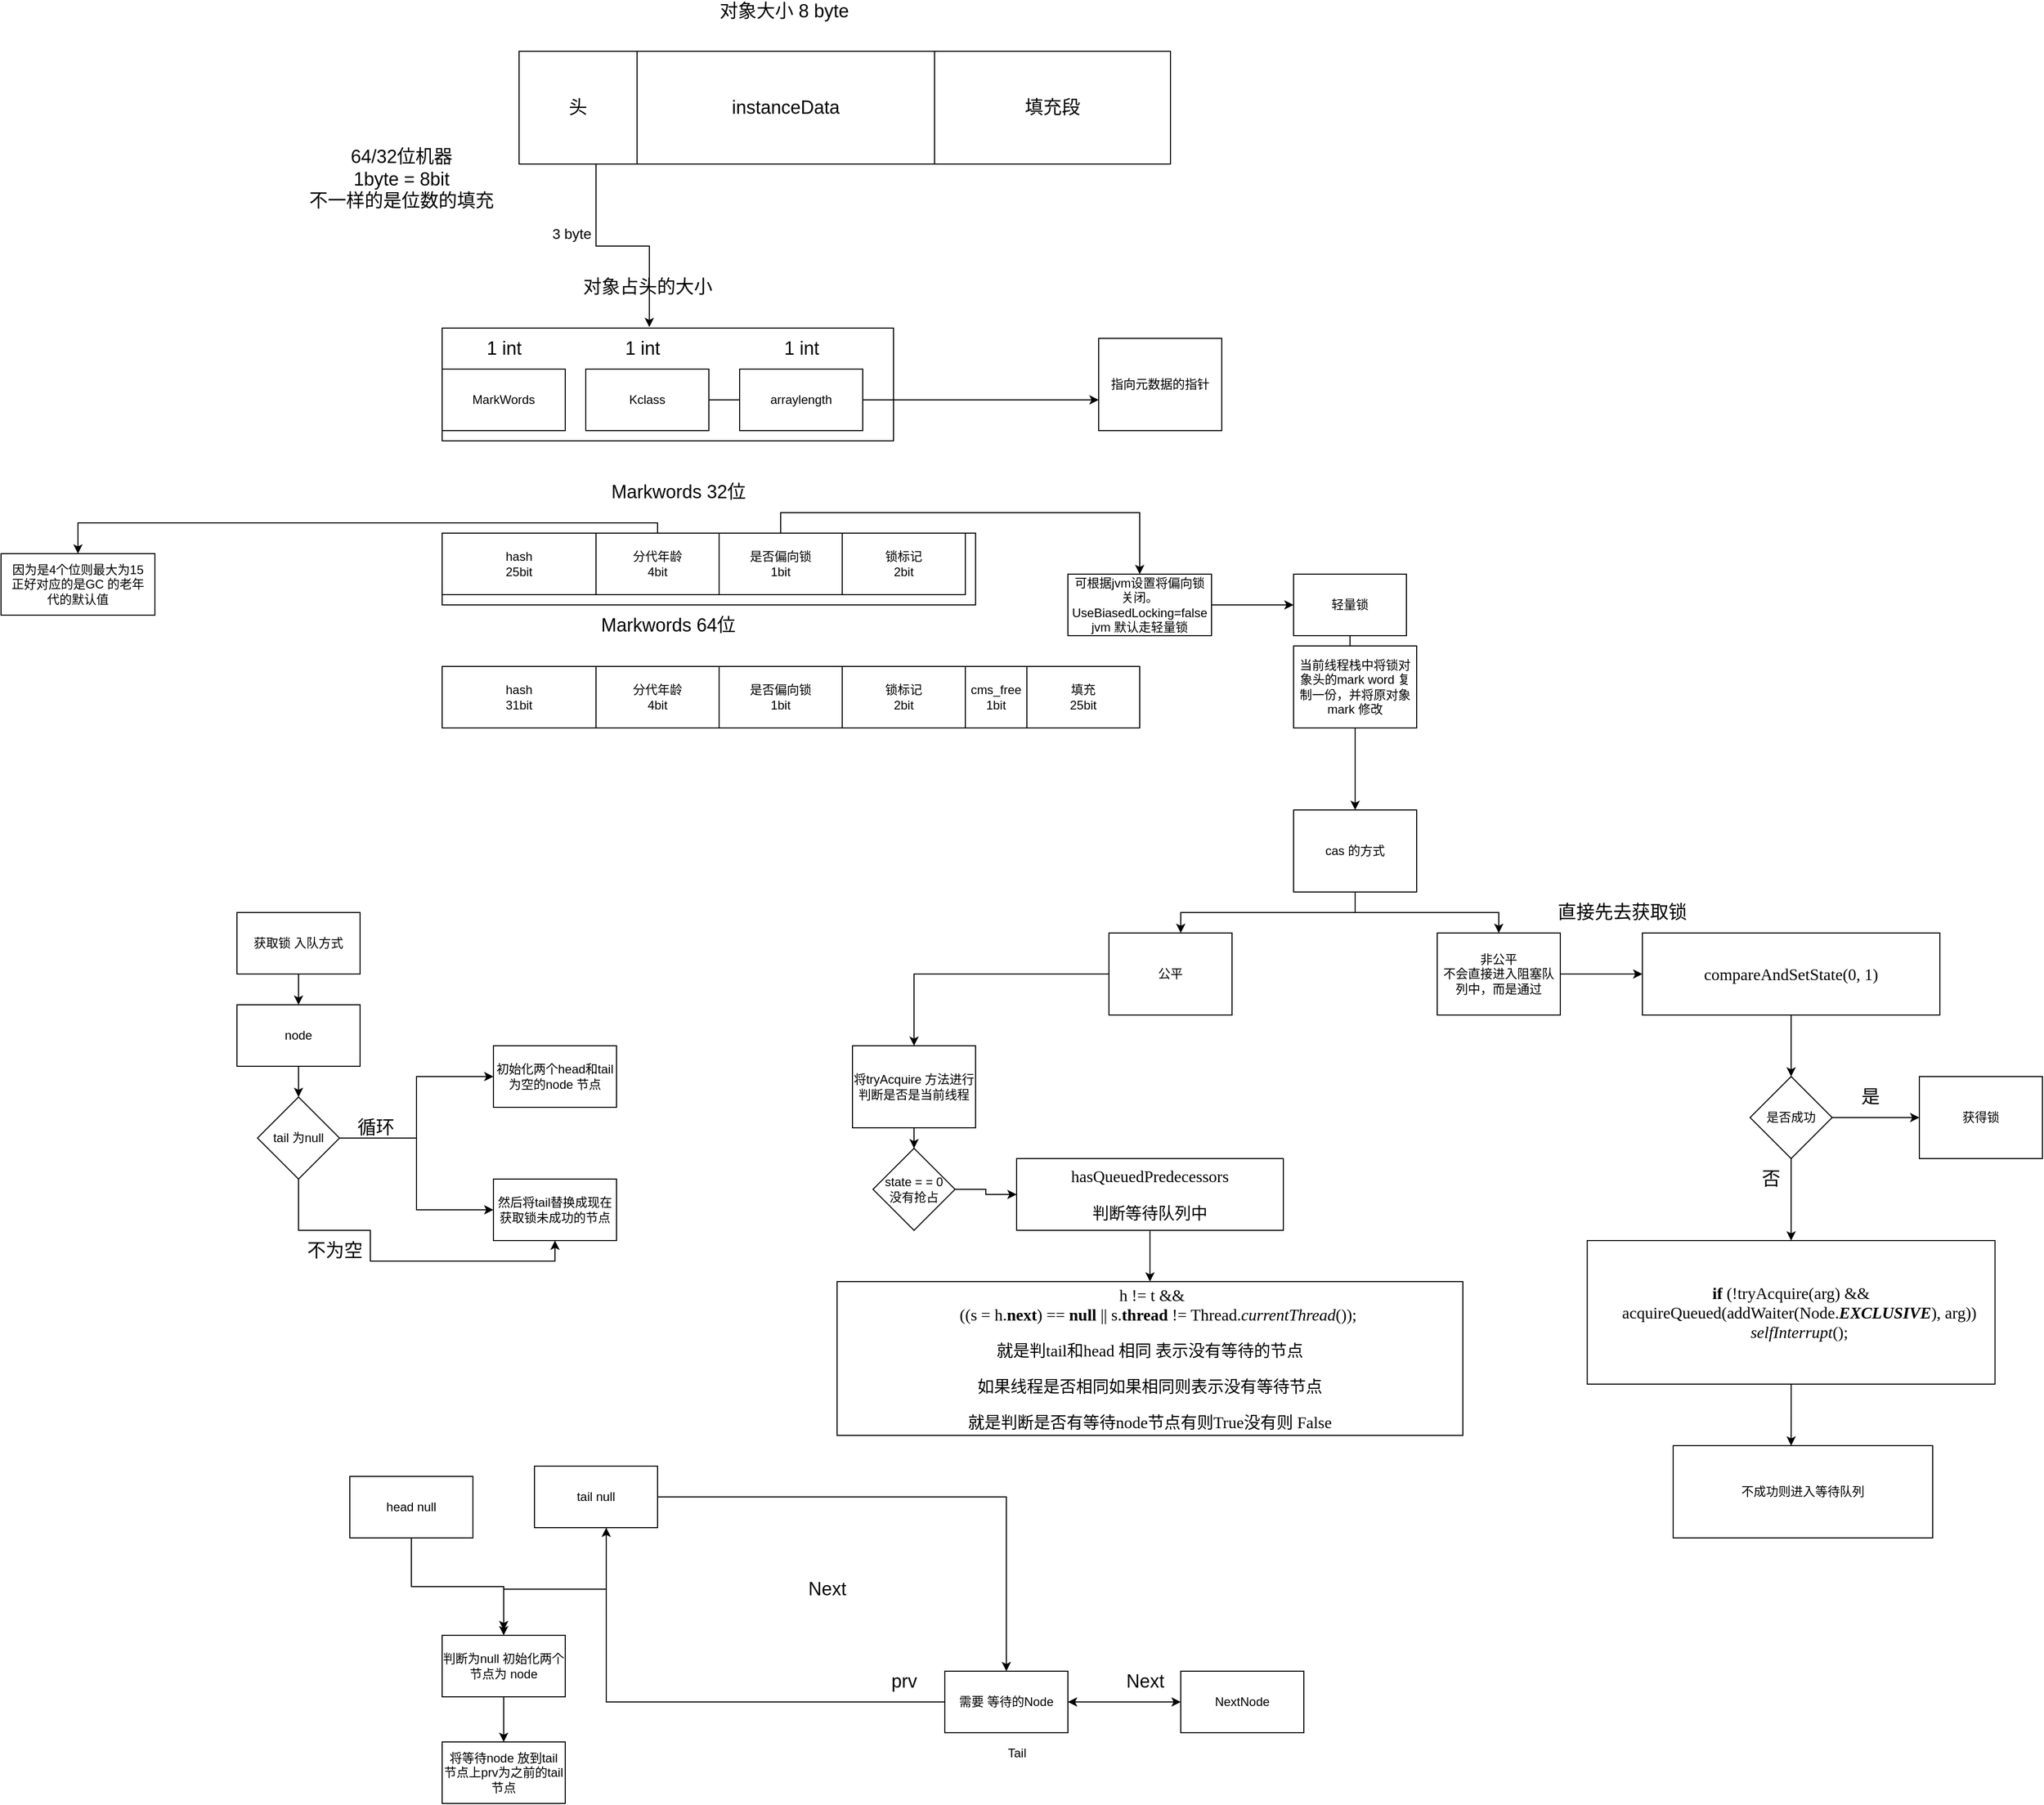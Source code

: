 <mxfile version="13.0.1" type="device"><diagram id="oGn6lGt_TA1oMrOJw4Vw" name="第 1 页"><mxGraphModel dx="2249" dy="1882" grid="1" gridSize="10" guides="1" tooltips="1" connect="1" arrows="1" fold="1" page="1" pageScale="1" pageWidth="827" pageHeight="1169" math="0" shadow="0"><root><mxCell id="0"/><mxCell id="1" parent="0"/><mxCell id="FCvMvuatmEKyDjynOwmZ-1" value="" style="rounded=0;whiteSpace=wrap;html=1;" vertex="1" parent="1"><mxGeometry y="100" width="520" height="70" as="geometry"/></mxCell><mxCell id="FCvMvuatmEKyDjynOwmZ-2" value="hash&lt;br&gt;25bit" style="rounded=0;whiteSpace=wrap;html=1;" vertex="1" parent="1"><mxGeometry y="100" width="150" height="60" as="geometry"/></mxCell><mxCell id="FCvMvuatmEKyDjynOwmZ-3" style="edgeStyle=orthogonalEdgeStyle;rounded=0;orthogonalLoop=1;jettySize=auto;html=1;entryX=0.5;entryY=0;entryDx=0;entryDy=0;" edge="1" parent="1" source="FCvMvuatmEKyDjynOwmZ-4" target="FCvMvuatmEKyDjynOwmZ-48"><mxGeometry relative="1" as="geometry"><mxPoint x="-150" y="100" as="targetPoint"/><Array as="points"><mxPoint x="210" y="90"/><mxPoint x="-355" y="90"/></Array></mxGeometry></mxCell><mxCell id="FCvMvuatmEKyDjynOwmZ-4" value="分代年龄&lt;br&gt;4bit" style="rounded=0;whiteSpace=wrap;html=1;" vertex="1" parent="1"><mxGeometry x="150" y="100" width="120" height="60" as="geometry"/></mxCell><mxCell id="FCvMvuatmEKyDjynOwmZ-5" value="锁标记&lt;br&gt;2bit" style="rounded=0;whiteSpace=wrap;html=1;" vertex="1" parent="1"><mxGeometry x="390" y="100" width="120" height="60" as="geometry"/></mxCell><mxCell id="FCvMvuatmEKyDjynOwmZ-6" value="&lt;font style=&quot;font-size: 18px&quot;&gt;Markwords 32位&lt;/font&gt;" style="text;html=1;resizable=0;autosize=1;align=center;verticalAlign=middle;points=[];fillColor=none;strokeColor=none;rounded=0;" vertex="1" parent="1"><mxGeometry x="155" y="50" width="150" height="20" as="geometry"/></mxCell><mxCell id="FCvMvuatmEKyDjynOwmZ-7" style="edgeStyle=orthogonalEdgeStyle;rounded=0;orthogonalLoop=1;jettySize=auto;html=1;exitX=0.5;exitY=0;exitDx=0;exitDy=0;entryX=0.5;entryY=0;entryDx=0;entryDy=0;" edge="1" parent="1" source="FCvMvuatmEKyDjynOwmZ-8" target="FCvMvuatmEKyDjynOwmZ-36"><mxGeometry relative="1" as="geometry"><mxPoint x="810" y="50" as="targetPoint"/></mxGeometry></mxCell><mxCell id="FCvMvuatmEKyDjynOwmZ-8" value="是否偏向锁&lt;br&gt;1bit" style="rounded=0;whiteSpace=wrap;html=1;" vertex="1" parent="1"><mxGeometry x="270" y="100" width="120" height="60" as="geometry"/></mxCell><mxCell id="FCvMvuatmEKyDjynOwmZ-9" value="&lt;div style=&quot;text-align: justify&quot;&gt;&lt;/div&gt;&lt;div&gt;&lt;/div&gt;" style="rounded=0;whiteSpace=wrap;html=1;align=center;" vertex="1" parent="1"><mxGeometry y="-100" width="440" height="110" as="geometry"/></mxCell><mxCell id="FCvMvuatmEKyDjynOwmZ-10" value="MarkWords" style="rounded=0;whiteSpace=wrap;html=1;" vertex="1" parent="1"><mxGeometry y="-60" width="120" height="60" as="geometry"/></mxCell><mxCell id="FCvMvuatmEKyDjynOwmZ-11" style="edgeStyle=orthogonalEdgeStyle;rounded=0;orthogonalLoop=1;jettySize=auto;html=1;" edge="1" parent="1" source="FCvMvuatmEKyDjynOwmZ-12"><mxGeometry relative="1" as="geometry"><mxPoint x="640" y="-30" as="targetPoint"/></mxGeometry></mxCell><mxCell id="FCvMvuatmEKyDjynOwmZ-12" value="Kclass" style="rounded=0;whiteSpace=wrap;html=1;" vertex="1" parent="1"><mxGeometry x="140" y="-60" width="120" height="60" as="geometry"/></mxCell><mxCell id="FCvMvuatmEKyDjynOwmZ-13" value="arraylength" style="rounded=0;whiteSpace=wrap;html=1;" vertex="1" parent="1"><mxGeometry x="290" y="-60" width="120" height="60" as="geometry"/></mxCell><mxCell id="FCvMvuatmEKyDjynOwmZ-14" value="&lt;span style=&quot;font-size: 18px&quot;&gt;对象占头的大小&lt;br&gt;&lt;/span&gt;" style="text;html=1;resizable=0;autosize=1;align=center;verticalAlign=middle;points=[];fillColor=none;strokeColor=none;rounded=0;" vertex="1" parent="1"><mxGeometry x="130" y="-150" width="140" height="20" as="geometry"/></mxCell><mxCell id="FCvMvuatmEKyDjynOwmZ-15" value="&lt;span style=&quot;font-size: 18px&quot;&gt;1 int&lt;br&gt;&lt;/span&gt;" style="text;html=1;resizable=0;autosize=1;align=center;verticalAlign=middle;points=[];fillColor=none;strokeColor=none;rounded=0;" vertex="1" parent="1"><mxGeometry x="35" y="-90" width="50" height="20" as="geometry"/></mxCell><mxCell id="FCvMvuatmEKyDjynOwmZ-16" value="&lt;span style=&quot;font-size: 18px&quot;&gt;1 int&lt;br&gt;&lt;/span&gt;" style="text;html=1;resizable=0;autosize=1;align=center;verticalAlign=middle;points=[];fillColor=none;strokeColor=none;rounded=0;" vertex="1" parent="1"><mxGeometry x="170" y="-90" width="50" height="20" as="geometry"/></mxCell><mxCell id="FCvMvuatmEKyDjynOwmZ-17" value="&lt;span style=&quot;font-size: 18px&quot;&gt;1 int&lt;br&gt;&lt;/span&gt;" style="text;html=1;resizable=0;autosize=1;align=center;verticalAlign=middle;points=[];fillColor=none;strokeColor=none;rounded=0;" vertex="1" parent="1"><mxGeometry x="325" y="-90" width="50" height="20" as="geometry"/></mxCell><mxCell id="FCvMvuatmEKyDjynOwmZ-18" value="&lt;span style=&quot;font-size: 18px&quot;&gt;64/32位机器&lt;br&gt;1byte = 8bit&lt;br&gt;不一样的是位数的填充&lt;br&gt;&lt;/span&gt;" style="text;html=1;resizable=0;autosize=1;align=center;verticalAlign=middle;points=[];fillColor=none;strokeColor=none;rounded=0;" vertex="1" parent="1"><mxGeometry x="-140" y="-270" width="200" height="50" as="geometry"/></mxCell><mxCell id="FCvMvuatmEKyDjynOwmZ-19" style="edgeStyle=orthogonalEdgeStyle;rounded=0;orthogonalLoop=1;jettySize=auto;html=1;entryX=0.459;entryY=-0.009;entryDx=0;entryDy=0;entryPerimeter=0;" edge="1" parent="1" source="FCvMvuatmEKyDjynOwmZ-21" target="FCvMvuatmEKyDjynOwmZ-9"><mxGeometry relative="1" as="geometry"><Array as="points"><mxPoint x="150" y="-180"/><mxPoint x="202" y="-180"/></Array></mxGeometry></mxCell><mxCell id="FCvMvuatmEKyDjynOwmZ-20" value="&lt;font style=&quot;font-size: 14px&quot;&gt;3 byte&lt;/font&gt;" style="edgeLabel;html=1;align=center;verticalAlign=middle;resizable=0;points=[];" vertex="1" connectable="0" parent="FCvMvuatmEKyDjynOwmZ-19"><mxGeometry x="-0.361" y="-24" relative="1" as="geometry"><mxPoint as="offset"/></mxGeometry></mxCell><mxCell id="FCvMvuatmEKyDjynOwmZ-21" value="" style="rounded=0;whiteSpace=wrap;html=1;" vertex="1" parent="1"><mxGeometry x="75" y="-370" width="635" height="110" as="geometry"/></mxCell><mxCell id="FCvMvuatmEKyDjynOwmZ-22" value="" style="rounded=0;whiteSpace=wrap;html=1;" vertex="1" parent="1"><mxGeometry y="230" width="680" height="60" as="geometry"/></mxCell><mxCell id="FCvMvuatmEKyDjynOwmZ-23" value="hash&lt;br&gt;31bit" style="rounded=0;whiteSpace=wrap;html=1;" vertex="1" parent="1"><mxGeometry y="230" width="150" height="60" as="geometry"/></mxCell><mxCell id="FCvMvuatmEKyDjynOwmZ-24" value="分代年龄&lt;br&gt;4bit" style="rounded=0;whiteSpace=wrap;html=1;" vertex="1" parent="1"><mxGeometry x="150" y="230" width="120" height="60" as="geometry"/></mxCell><mxCell id="FCvMvuatmEKyDjynOwmZ-25" value="锁标记&lt;br&gt;2bit" style="rounded=0;whiteSpace=wrap;html=1;" vertex="1" parent="1"><mxGeometry x="390" y="230" width="120" height="60" as="geometry"/></mxCell><mxCell id="FCvMvuatmEKyDjynOwmZ-26" value="是否偏向锁&lt;br&gt;1bit" style="rounded=0;whiteSpace=wrap;html=1;" vertex="1" parent="1"><mxGeometry x="270" y="230" width="120" height="60" as="geometry"/></mxCell><mxCell id="FCvMvuatmEKyDjynOwmZ-27" value="&lt;font style=&quot;font-size: 18px&quot;&gt;Markwords 64位&lt;/font&gt;" style="text;html=1;resizable=0;autosize=1;align=center;verticalAlign=middle;points=[];fillColor=none;strokeColor=none;rounded=0;" vertex="1" parent="1"><mxGeometry x="145" y="180" width="150" height="20" as="geometry"/></mxCell><mxCell id="FCvMvuatmEKyDjynOwmZ-28" value="cms_free&lt;br&gt;1bit" style="rounded=0;whiteSpace=wrap;html=1;" vertex="1" parent="1"><mxGeometry x="510" y="230" width="60" height="60" as="geometry"/></mxCell><mxCell id="FCvMvuatmEKyDjynOwmZ-29" value="填充&lt;br&gt;25bit" style="rounded=0;whiteSpace=wrap;html=1;" vertex="1" parent="1"><mxGeometry x="570" y="230" width="110" height="60" as="geometry"/></mxCell><mxCell id="FCvMvuatmEKyDjynOwmZ-30" value="&lt;font style=&quot;font-size: 18px&quot;&gt;头&lt;/font&gt;" style="rounded=0;whiteSpace=wrap;html=1;" vertex="1" parent="1"><mxGeometry x="75" y="-370" width="115" height="110" as="geometry"/></mxCell><mxCell id="FCvMvuatmEKyDjynOwmZ-31" value="&lt;span style=&quot;font-size: 18px&quot;&gt;instanceData&lt;/span&gt;" style="rounded=0;whiteSpace=wrap;html=1;" vertex="1" parent="1"><mxGeometry x="190" y="-370" width="290" height="110" as="geometry"/></mxCell><mxCell id="FCvMvuatmEKyDjynOwmZ-32" value="&lt;span style=&quot;font-size: 18px&quot;&gt;对象大小 8&amp;nbsp;&lt;/span&gt;&lt;font style=&quot;font-size: 18px&quot;&gt;byte&lt;/font&gt;" style="text;html=1;align=center;verticalAlign=middle;resizable=0;points=[];autosize=1;" vertex="1" parent="1"><mxGeometry x="263" y="-419" width="140" height="20" as="geometry"/></mxCell><mxCell id="FCvMvuatmEKyDjynOwmZ-33" value="&lt;span style=&quot;font-size: 18px&quot;&gt;填充段&lt;/span&gt;" style="rounded=0;whiteSpace=wrap;html=1;" vertex="1" parent="1"><mxGeometry x="480" y="-370" width="230" height="110" as="geometry"/></mxCell><mxCell id="FCvMvuatmEKyDjynOwmZ-34" value="指向元数据的指针" style="rounded=0;whiteSpace=wrap;html=1;" vertex="1" parent="1"><mxGeometry x="640" y="-90" width="120" height="90" as="geometry"/></mxCell><mxCell id="FCvMvuatmEKyDjynOwmZ-35" style="edgeStyle=orthogonalEdgeStyle;rounded=0;orthogonalLoop=1;jettySize=auto;html=1;entryX=0;entryY=0.5;entryDx=0;entryDy=0;" edge="1" parent="1" source="FCvMvuatmEKyDjynOwmZ-36" target="FCvMvuatmEKyDjynOwmZ-38"><mxGeometry relative="1" as="geometry"/></mxCell><mxCell id="FCvMvuatmEKyDjynOwmZ-36" value="可根据jvm设置将偏向锁关闭。&lt;br&gt;UseBiasedLocking=false&lt;br&gt;jvm 默认走轻量锁" style="rounded=0;whiteSpace=wrap;html=1;" vertex="1" parent="1"><mxGeometry x="610" y="140" width="140" height="60" as="geometry"/></mxCell><mxCell id="FCvMvuatmEKyDjynOwmZ-37" value="" style="edgeStyle=orthogonalEdgeStyle;rounded=0;orthogonalLoop=1;jettySize=auto;html=1;" edge="1" parent="1" source="FCvMvuatmEKyDjynOwmZ-38" target="FCvMvuatmEKyDjynOwmZ-40"><mxGeometry relative="1" as="geometry"/></mxCell><mxCell id="FCvMvuatmEKyDjynOwmZ-38" value="轻量锁" style="rounded=0;whiteSpace=wrap;html=1;" vertex="1" parent="1"><mxGeometry x="830" y="140" width="110" height="60" as="geometry"/></mxCell><mxCell id="FCvMvuatmEKyDjynOwmZ-39" value="" style="edgeStyle=orthogonalEdgeStyle;rounded=0;orthogonalLoop=1;jettySize=auto;html=1;" edge="1" parent="1" source="FCvMvuatmEKyDjynOwmZ-40" target="FCvMvuatmEKyDjynOwmZ-43"><mxGeometry relative="1" as="geometry"/></mxCell><mxCell id="FCvMvuatmEKyDjynOwmZ-40" value="当前线程栈中将锁对象头的mark word 复制一份，并将原对象mark 修改" style="rounded=0;whiteSpace=wrap;html=1;" vertex="1" parent="1"><mxGeometry x="830" y="210" width="120" height="80" as="geometry"/></mxCell><mxCell id="FCvMvuatmEKyDjynOwmZ-41" value="" style="edgeStyle=orthogonalEdgeStyle;rounded=0;orthogonalLoop=1;jettySize=auto;html=1;" edge="1" parent="1" source="FCvMvuatmEKyDjynOwmZ-43" target="FCvMvuatmEKyDjynOwmZ-45"><mxGeometry relative="1" as="geometry"><Array as="points"><mxPoint x="890" y="470"/><mxPoint x="720" y="470"/></Array></mxGeometry></mxCell><mxCell id="FCvMvuatmEKyDjynOwmZ-42" style="edgeStyle=orthogonalEdgeStyle;rounded=0;orthogonalLoop=1;jettySize=auto;html=1;" edge="1" parent="1" source="FCvMvuatmEKyDjynOwmZ-43" target="FCvMvuatmEKyDjynOwmZ-50"><mxGeometry relative="1" as="geometry"><Array as="points"><mxPoint x="890" y="470"/><mxPoint x="1030" y="470"/></Array></mxGeometry></mxCell><mxCell id="FCvMvuatmEKyDjynOwmZ-43" value="cas 的方式&lt;br&gt;" style="rounded=0;whiteSpace=wrap;html=1;" vertex="1" parent="1"><mxGeometry x="830" y="370" width="120" height="80" as="geometry"/></mxCell><mxCell id="FCvMvuatmEKyDjynOwmZ-44" value="" style="edgeStyle=orthogonalEdgeStyle;rounded=0;orthogonalLoop=1;jettySize=auto;html=1;" edge="1" parent="1" source="FCvMvuatmEKyDjynOwmZ-45" target="FCvMvuatmEKyDjynOwmZ-47"><mxGeometry relative="1" as="geometry"/></mxCell><mxCell id="FCvMvuatmEKyDjynOwmZ-45" value="公平" style="rounded=0;whiteSpace=wrap;html=1;" vertex="1" parent="1"><mxGeometry x="650" y="490" width="120" height="80" as="geometry"/></mxCell><mxCell id="FCvMvuatmEKyDjynOwmZ-46" style="edgeStyle=orthogonalEdgeStyle;rounded=0;orthogonalLoop=1;jettySize=auto;html=1;" edge="1" parent="1" source="FCvMvuatmEKyDjynOwmZ-47" target="FCvMvuatmEKyDjynOwmZ-64"><mxGeometry relative="1" as="geometry"/></mxCell><mxCell id="FCvMvuatmEKyDjynOwmZ-47" value="将tryAcquire 方法进行判断是否是当前线程" style="rounded=0;whiteSpace=wrap;html=1;" vertex="1" parent="1"><mxGeometry x="400" y="600" width="120" height="80" as="geometry"/></mxCell><mxCell id="FCvMvuatmEKyDjynOwmZ-48" value="因为是4个位则最大为15&lt;br&gt;正好对应的是GC 的老年&lt;br&gt;代的默认值" style="rounded=0;whiteSpace=wrap;html=1;" vertex="1" parent="1"><mxGeometry x="-430" y="120" width="150" height="60" as="geometry"/></mxCell><mxCell id="FCvMvuatmEKyDjynOwmZ-49" value="" style="edgeStyle=orthogonalEdgeStyle;rounded=0;orthogonalLoop=1;jettySize=auto;html=1;" edge="1" parent="1" source="FCvMvuatmEKyDjynOwmZ-50" target="FCvMvuatmEKyDjynOwmZ-52"><mxGeometry relative="1" as="geometry"/></mxCell><mxCell id="FCvMvuatmEKyDjynOwmZ-50" value="非公平&lt;br&gt;不会直接进入阻塞队列中，而是通过" style="rounded=0;whiteSpace=wrap;html=1;" vertex="1" parent="1"><mxGeometry x="970" y="490" width="120" height="80" as="geometry"/></mxCell><mxCell id="FCvMvuatmEKyDjynOwmZ-51" style="edgeStyle=orthogonalEdgeStyle;rounded=0;orthogonalLoop=1;jettySize=auto;html=1;" edge="1" parent="1" source="FCvMvuatmEKyDjynOwmZ-52"><mxGeometry relative="1" as="geometry"><mxPoint x="1315" y="630" as="targetPoint"/></mxGeometry></mxCell><mxCell id="FCvMvuatmEKyDjynOwmZ-52" value="&lt;pre style=&quot;font-family: &amp;#34;consolas&amp;#34; ; font-size: 12pt&quot;&gt;compareAndSetState(&lt;span&gt;0&lt;/span&gt;, &lt;span&gt;1&lt;/span&gt;)&lt;/pre&gt;" style="rounded=0;whiteSpace=wrap;html=1;" vertex="1" parent="1"><mxGeometry x="1170" y="490" width="290" height="80" as="geometry"/></mxCell><mxCell id="FCvMvuatmEKyDjynOwmZ-53" value="&lt;font style=&quot;font-size: 18px&quot;&gt;直接先去获取锁&lt;/font&gt;" style="text;html=1;align=center;verticalAlign=middle;resizable=0;points=[];autosize=1;" vertex="1" parent="1"><mxGeometry x="1080" y="460" width="140" height="20" as="geometry"/></mxCell><mxCell id="FCvMvuatmEKyDjynOwmZ-54" style="edgeStyle=orthogonalEdgeStyle;rounded=0;orthogonalLoop=1;jettySize=auto;html=1;" edge="1" parent="1" source="FCvMvuatmEKyDjynOwmZ-56"><mxGeometry relative="1" as="geometry"><mxPoint x="1440" y="670" as="targetPoint"/></mxGeometry></mxCell><mxCell id="FCvMvuatmEKyDjynOwmZ-55" style="edgeStyle=orthogonalEdgeStyle;rounded=0;orthogonalLoop=1;jettySize=auto;html=1;entryX=0.5;entryY=0;entryDx=0;entryDy=0;" edge="1" parent="1" source="FCvMvuatmEKyDjynOwmZ-56" target="FCvMvuatmEKyDjynOwmZ-60"><mxGeometry relative="1" as="geometry"/></mxCell><mxCell id="FCvMvuatmEKyDjynOwmZ-56" value="是否成功" style="rhombus;whiteSpace=wrap;html=1;" vertex="1" parent="1"><mxGeometry x="1275" y="630" width="80" height="80" as="geometry"/></mxCell><mxCell id="FCvMvuatmEKyDjynOwmZ-57" value="&lt;font style=&quot;font-size: 18px&quot;&gt;是&lt;/font&gt;" style="text;html=1;align=center;verticalAlign=middle;resizable=0;points=[];autosize=1;" vertex="1" parent="1"><mxGeometry x="1377" y="640" width="30" height="20" as="geometry"/></mxCell><mxCell id="FCvMvuatmEKyDjynOwmZ-58" value="获得锁" style="rounded=0;whiteSpace=wrap;html=1;" vertex="1" parent="1"><mxGeometry x="1440" y="630" width="120" height="80" as="geometry"/></mxCell><mxCell id="FCvMvuatmEKyDjynOwmZ-59" style="edgeStyle=orthogonalEdgeStyle;rounded=0;orthogonalLoop=1;jettySize=auto;html=1;" edge="1" parent="1" source="FCvMvuatmEKyDjynOwmZ-60"><mxGeometry relative="1" as="geometry"><mxPoint x="1315" y="990" as="targetPoint"/></mxGeometry></mxCell><mxCell id="FCvMvuatmEKyDjynOwmZ-60" value="&lt;pre style=&quot;font-family: &amp;#34;consolas&amp;#34; ; font-size: 12pt&quot;&gt;&lt;pre style=&quot;font-family: &amp;#34;consolas&amp;#34; ; font-size: 12pt&quot;&gt;&lt;span style=&quot;font-weight: bold&quot;&gt;if &lt;/span&gt;(!tryAcquire(arg) &amp;amp;&amp;amp;&lt;br&gt;    acquireQueued(addWaiter(Node.&lt;span style=&quot;font-weight: bold ; font-style: italic&quot;&gt;EXCLUSIVE&lt;/span&gt;), arg))&lt;br&gt;    &lt;span style=&quot;font-style: italic&quot;&gt;selfInterrupt&lt;/span&gt;();&lt;/pre&gt;&lt;/pre&gt;" style="rounded=0;whiteSpace=wrap;html=1;" vertex="1" parent="1"><mxGeometry x="1116.25" y="790" width="397.5" height="140" as="geometry"/></mxCell><mxCell id="FCvMvuatmEKyDjynOwmZ-61" value="&lt;font style=&quot;font-size: 18px&quot;&gt;否&lt;/font&gt;" style="text;html=1;align=center;verticalAlign=middle;resizable=0;points=[];autosize=1;" vertex="1" parent="1"><mxGeometry x="1280" y="720" width="30" height="20" as="geometry"/></mxCell><mxCell id="FCvMvuatmEKyDjynOwmZ-62" value="不成功则进入等待队列" style="rounded=0;whiteSpace=wrap;html=1;" vertex="1" parent="1"><mxGeometry x="1200" y="990" width="253" height="90" as="geometry"/></mxCell><mxCell id="FCvMvuatmEKyDjynOwmZ-63" style="edgeStyle=orthogonalEdgeStyle;rounded=0;orthogonalLoop=1;jettySize=auto;html=1;" edge="1" parent="1" source="FCvMvuatmEKyDjynOwmZ-64" target="FCvMvuatmEKyDjynOwmZ-66"><mxGeometry relative="1" as="geometry"/></mxCell><mxCell id="FCvMvuatmEKyDjynOwmZ-64" value="&lt;span&gt;state = = 0&lt;/span&gt;&lt;br&gt;&lt;span&gt;没有抢占&lt;/span&gt;" style="rhombus;whiteSpace=wrap;html=1;" vertex="1" parent="1"><mxGeometry x="420" y="700" width="80" height="80" as="geometry"/></mxCell><mxCell id="FCvMvuatmEKyDjynOwmZ-65" value="" style="edgeStyle=orthogonalEdgeStyle;rounded=0;orthogonalLoop=1;jettySize=auto;html=1;" edge="1" parent="1" source="FCvMvuatmEKyDjynOwmZ-66" target="FCvMvuatmEKyDjynOwmZ-67"><mxGeometry relative="1" as="geometry"/></mxCell><mxCell id="FCvMvuatmEKyDjynOwmZ-66" value="&lt;pre style=&quot;font-family: &amp;#34;consolas&amp;#34; ; font-size: 12pt&quot;&gt;hasQueuedPredecessors&lt;/pre&gt;&lt;pre style=&quot;font-family: &amp;#34;consolas&amp;#34; ; font-size: 12pt&quot;&gt;判断等待队列中&lt;/pre&gt;" style="rounded=0;whiteSpace=wrap;html=1;" vertex="1" parent="1"><mxGeometry x="560" y="710" width="260" height="70" as="geometry"/></mxCell><mxCell id="FCvMvuatmEKyDjynOwmZ-67" value="&lt;pre style=&quot;font-family: &amp;#34;consolas&amp;#34; ; font-size: 12pt&quot;&gt;&lt;pre style=&quot;font-family: &amp;#34;consolas&amp;#34; ; font-size: 12pt&quot;&gt; h != t &amp;amp;&amp;amp;&lt;br&gt;    ((s = h.&lt;span style=&quot;font-weight: bold&quot;&gt;next&lt;/span&gt;) == &lt;span style=&quot;font-weight: bold&quot;&gt;null &lt;/span&gt;|| s.&lt;span style=&quot;font-weight: bold&quot;&gt;thread &lt;/span&gt;!= Thread.&lt;span style=&quot;font-style: italic&quot;&gt;currentThread&lt;/span&gt;());&lt;/pre&gt;&lt;pre style=&quot;font-family: &amp;#34;consolas&amp;#34; ; font-size: 12pt&quot;&gt;就是判tail和head 相同 表示没有等待的节点&lt;/pre&gt;&lt;pre style=&quot;font-family: &amp;#34;consolas&amp;#34; ; font-size: 12pt&quot;&gt;如果线程是否相同如果相同则表示没有等待节点&lt;/pre&gt;&lt;pre style=&quot;font-family: &amp;#34;consolas&amp;#34; ; font-size: 12pt&quot;&gt;就是判断是否有等待node节点有则True没有则 False&lt;/pre&gt;&lt;/pre&gt;" style="rounded=0;whiteSpace=wrap;html=1;" vertex="1" parent="1"><mxGeometry x="385" y="830" width="610" height="150" as="geometry"/></mxCell><mxCell id="FCvMvuatmEKyDjynOwmZ-68" style="edgeStyle=orthogonalEdgeStyle;rounded=0;orthogonalLoop=1;jettySize=auto;html=1;" edge="1" parent="1" source="FCvMvuatmEKyDjynOwmZ-70"><mxGeometry relative="1" as="geometry"><mxPoint x="60" y="1170" as="targetPoint"/><Array as="points"><mxPoint x="160" y="1130"/><mxPoint x="60" y="1130"/></Array></mxGeometry></mxCell><mxCell id="FCvMvuatmEKyDjynOwmZ-69" style="edgeStyle=orthogonalEdgeStyle;rounded=0;orthogonalLoop=1;jettySize=auto;html=1;" edge="1" parent="1" source="FCvMvuatmEKyDjynOwmZ-70" target="FCvMvuatmEKyDjynOwmZ-89"><mxGeometry relative="1" as="geometry"><mxPoint x="160" y="1150" as="sourcePoint"/></mxGeometry></mxCell><mxCell id="FCvMvuatmEKyDjynOwmZ-70" value="tail null" style="rounded=0;whiteSpace=wrap;html=1;" vertex="1" parent="1"><mxGeometry x="90" y="1010" width="120" height="60" as="geometry"/></mxCell><mxCell id="FCvMvuatmEKyDjynOwmZ-71" style="edgeStyle=orthogonalEdgeStyle;rounded=0;orthogonalLoop=1;jettySize=auto;html=1;entryX=0.5;entryY=0;entryDx=0;entryDy=0;" edge="1" parent="1" source="FCvMvuatmEKyDjynOwmZ-72" target="FCvMvuatmEKyDjynOwmZ-85"><mxGeometry relative="1" as="geometry"><mxPoint x="-30" y="1150" as="targetPoint"/></mxGeometry></mxCell><mxCell id="FCvMvuatmEKyDjynOwmZ-72" value="head null" style="rounded=0;whiteSpace=wrap;html=1;" vertex="1" parent="1"><mxGeometry x="-90" y="1020" width="120" height="60" as="geometry"/></mxCell><mxCell id="FCvMvuatmEKyDjynOwmZ-73" value="" style="edgeStyle=orthogonalEdgeStyle;rounded=0;orthogonalLoop=1;jettySize=auto;html=1;" edge="1" parent="1" source="FCvMvuatmEKyDjynOwmZ-74" target="FCvMvuatmEKyDjynOwmZ-76"><mxGeometry relative="1" as="geometry"/></mxCell><mxCell id="FCvMvuatmEKyDjynOwmZ-74" value="获取锁 入队方式" style="rounded=0;whiteSpace=wrap;html=1;" vertex="1" parent="1"><mxGeometry x="-200" y="470" width="120" height="60" as="geometry"/></mxCell><mxCell id="FCvMvuatmEKyDjynOwmZ-75" value="" style="edgeStyle=orthogonalEdgeStyle;rounded=0;orthogonalLoop=1;jettySize=auto;html=1;" edge="1" parent="1" source="FCvMvuatmEKyDjynOwmZ-76"><mxGeometry relative="1" as="geometry"><mxPoint x="-140" y="650" as="targetPoint"/></mxGeometry></mxCell><mxCell id="FCvMvuatmEKyDjynOwmZ-76" value="node" style="rounded=0;whiteSpace=wrap;html=1;" vertex="1" parent="1"><mxGeometry x="-200" y="560" width="120" height="60" as="geometry"/></mxCell><mxCell id="FCvMvuatmEKyDjynOwmZ-77" value="" style="edgeStyle=orthogonalEdgeStyle;rounded=0;orthogonalLoop=1;jettySize=auto;html=1;entryX=0;entryY=0.5;entryDx=0;entryDy=0;" edge="1" parent="1" source="FCvMvuatmEKyDjynOwmZ-80" target="FCvMvuatmEKyDjynOwmZ-81"><mxGeometry relative="1" as="geometry"><mxPoint x="-20" y="690" as="targetPoint"/></mxGeometry></mxCell><mxCell id="FCvMvuatmEKyDjynOwmZ-78" style="edgeStyle=orthogonalEdgeStyle;rounded=0;orthogonalLoop=1;jettySize=auto;html=1;entryX=0;entryY=0.5;entryDx=0;entryDy=0;" edge="1" parent="1" source="FCvMvuatmEKyDjynOwmZ-80" target="FCvMvuatmEKyDjynOwmZ-82"><mxGeometry relative="1" as="geometry"/></mxCell><mxCell id="FCvMvuatmEKyDjynOwmZ-79" style="edgeStyle=orthogonalEdgeStyle;rounded=0;orthogonalLoop=1;jettySize=auto;html=1;entryX=0.5;entryY=1;entryDx=0;entryDy=0;" edge="1" parent="1" source="FCvMvuatmEKyDjynOwmZ-80" target="FCvMvuatmEKyDjynOwmZ-82"><mxGeometry relative="1" as="geometry"><mxPoint x="-70" y="800" as="targetPoint"/><Array as="points"><mxPoint x="-140" y="780"/><mxPoint x="-70" y="780"/><mxPoint x="-70" y="810"/><mxPoint x="110" y="810"/></Array></mxGeometry></mxCell><mxCell id="FCvMvuatmEKyDjynOwmZ-80" value="tail 为null" style="rhombus;whiteSpace=wrap;html=1;" vertex="1" parent="1"><mxGeometry x="-180" y="650" width="80" height="80" as="geometry"/></mxCell><mxCell id="FCvMvuatmEKyDjynOwmZ-81" value="初始化两个head和tail&lt;br&gt;为空的node 节点" style="rounded=0;whiteSpace=wrap;html=1;" vertex="1" parent="1"><mxGeometry x="50" y="600" width="120" height="60" as="geometry"/></mxCell><mxCell id="FCvMvuatmEKyDjynOwmZ-82" value="然后将tail替换成现在获取锁未成功的节点" style="rounded=0;whiteSpace=wrap;html=1;" vertex="1" parent="1"><mxGeometry x="50" y="730" width="120" height="60" as="geometry"/></mxCell><mxCell id="FCvMvuatmEKyDjynOwmZ-83" value="&lt;span style=&quot;font-size: 18px&quot;&gt;循环&lt;/span&gt;" style="text;html=1;align=center;verticalAlign=middle;resizable=0;points=[];autosize=1;" vertex="1" parent="1"><mxGeometry x="-90" y="670" width="50" height="20" as="geometry"/></mxCell><mxCell id="FCvMvuatmEKyDjynOwmZ-84" value="" style="edgeStyle=orthogonalEdgeStyle;rounded=0;orthogonalLoop=1;jettySize=auto;html=1;" edge="1" parent="1" source="FCvMvuatmEKyDjynOwmZ-85" target="FCvMvuatmEKyDjynOwmZ-86"><mxGeometry relative="1" as="geometry"/></mxCell><mxCell id="FCvMvuatmEKyDjynOwmZ-85" value="判断为null 初始化两个节点为 node" style="rounded=0;whiteSpace=wrap;html=1;" vertex="1" parent="1"><mxGeometry y="1175" width="120" height="60" as="geometry"/></mxCell><mxCell id="FCvMvuatmEKyDjynOwmZ-86" value="将等待node 放到tail 节点上prv为之前的tail&lt;br&gt;节点" style="rounded=0;whiteSpace=wrap;html=1;" vertex="1" parent="1"><mxGeometry y="1279" width="120" height="60" as="geometry"/></mxCell><mxCell id="FCvMvuatmEKyDjynOwmZ-87" value="" style="edgeStyle=orthogonalEdgeStyle;rounded=0;orthogonalLoop=1;jettySize=auto;html=1;entryX=0.583;entryY=1;entryDx=0;entryDy=0;entryPerimeter=0;" edge="1" parent="1" source="FCvMvuatmEKyDjynOwmZ-89" target="FCvMvuatmEKyDjynOwmZ-70"><mxGeometry relative="1" as="geometry"><mxPoint x="160" y="1150" as="targetPoint"/></mxGeometry></mxCell><mxCell id="FCvMvuatmEKyDjynOwmZ-88" value="" style="edgeStyle=orthogonalEdgeStyle;rounded=0;orthogonalLoop=1;jettySize=auto;html=1;" edge="1" parent="1" source="FCvMvuatmEKyDjynOwmZ-89" target="FCvMvuatmEKyDjynOwmZ-91"><mxGeometry relative="1" as="geometry"/></mxCell><mxCell id="FCvMvuatmEKyDjynOwmZ-89" value="需要 等待的Node" style="rounded=0;whiteSpace=wrap;html=1;" vertex="1" parent="1"><mxGeometry x="490" y="1210" width="120" height="60" as="geometry"/></mxCell><mxCell id="FCvMvuatmEKyDjynOwmZ-90" style="edgeStyle=orthogonalEdgeStyle;rounded=0;orthogonalLoop=1;jettySize=auto;html=1;entryX=1;entryY=0.5;entryDx=0;entryDy=0;" edge="1" parent="1" source="FCvMvuatmEKyDjynOwmZ-91" target="FCvMvuatmEKyDjynOwmZ-89"><mxGeometry relative="1" as="geometry"/></mxCell><mxCell id="FCvMvuatmEKyDjynOwmZ-91" value="NextNode" style="rounded=0;whiteSpace=wrap;html=1;" vertex="1" parent="1"><mxGeometry x="720" y="1210" width="120" height="60" as="geometry"/></mxCell><mxCell id="FCvMvuatmEKyDjynOwmZ-92" value="&lt;font style=&quot;font-size: 18px&quot;&gt;prv&lt;/font&gt;" style="text;html=1;align=center;verticalAlign=middle;resizable=0;points=[];autosize=1;" vertex="1" parent="1"><mxGeometry x="430" y="1210" width="40" height="20" as="geometry"/></mxCell><mxCell id="FCvMvuatmEKyDjynOwmZ-93" value="&lt;font style=&quot;font-size: 18px&quot;&gt;Next&lt;/font&gt;" style="text;html=1;align=center;verticalAlign=middle;resizable=0;points=[];autosize=1;" vertex="1" parent="1"><mxGeometry x="660" y="1210" width="50" height="20" as="geometry"/></mxCell><mxCell id="FCvMvuatmEKyDjynOwmZ-94" value="Tail" style="text;html=1;align=center;verticalAlign=middle;resizable=0;points=[];autosize=1;" vertex="1" parent="1"><mxGeometry x="545" y="1280" width="30" height="20" as="geometry"/></mxCell><mxCell id="FCvMvuatmEKyDjynOwmZ-95" value="&lt;font style=&quot;font-size: 18px&quot;&gt;Next&lt;/font&gt;" style="text;html=1;align=center;verticalAlign=middle;resizable=0;points=[];autosize=1;" vertex="1" parent="1"><mxGeometry x="350" y="1120" width="50" height="20" as="geometry"/></mxCell><mxCell id="FCvMvuatmEKyDjynOwmZ-96" value="&lt;span style=&quot;font-size: 18px&quot;&gt;不为空&lt;/span&gt;" style="text;html=1;align=center;verticalAlign=middle;resizable=0;points=[];autosize=1;" vertex="1" parent="1"><mxGeometry x="-140" y="790" width="70" height="20" as="geometry"/></mxCell></root></mxGraphModel></diagram></mxfile>